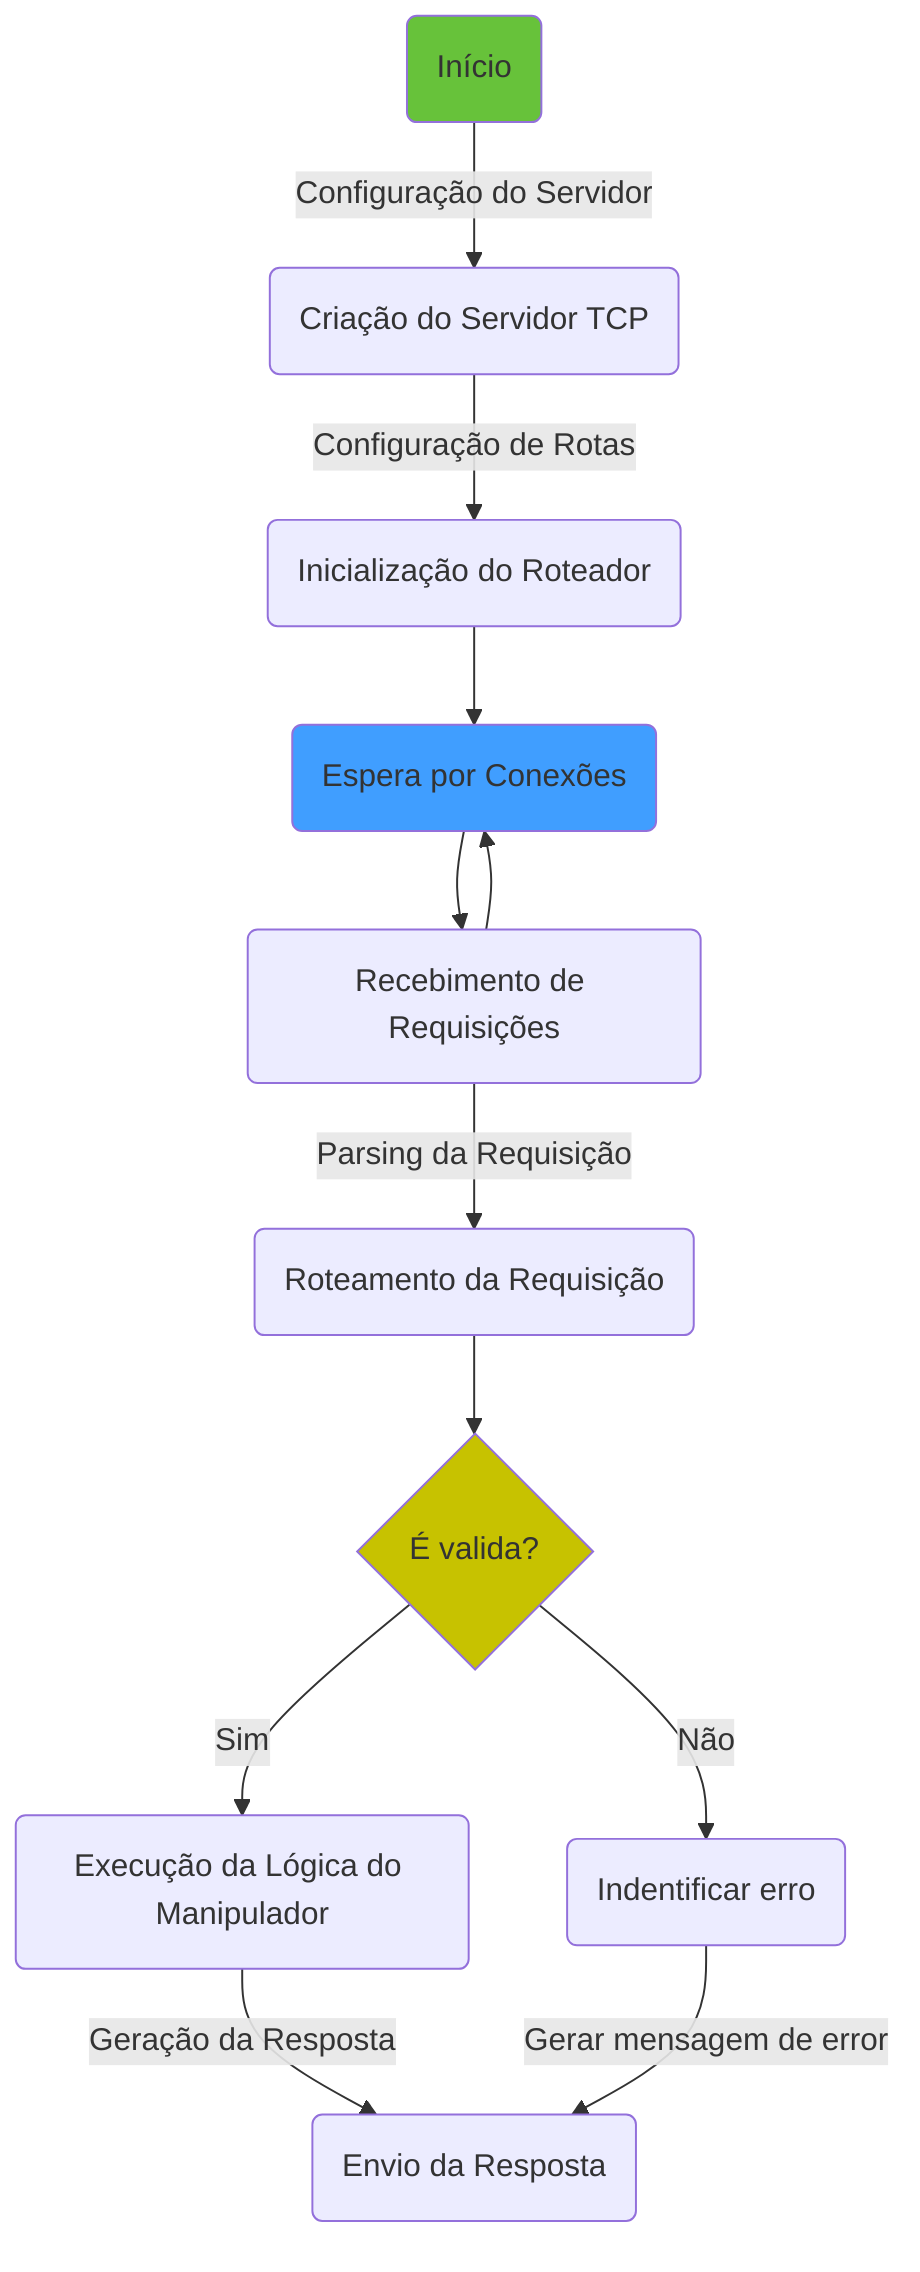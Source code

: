 graph TD
  A(Início) --> |Configuração do Servidor| C(Criação do Servidor TCP)
  C --> |Configuração de Rotas| D(Inicialização do Roteador)
  D --> G(Espera por Conexões)
  G --> H(Recebimento de Requisições)
  H --> |Parsing da Requisição| K(Roteamento da Requisição)
  K --> B{É valida?}
  B --> |Sim|L(Execução da Lógica do Manipulador)
  B --> |Não|F(Indentificar erro)
  L --> |Geração da Resposta| N(Envio da Resposta)
  F --> |Gerar mensagem de error|N
  H --> G
  
  style A fill:#67C23A
  style B fill:#C7C200
  style G fill:#409EFF